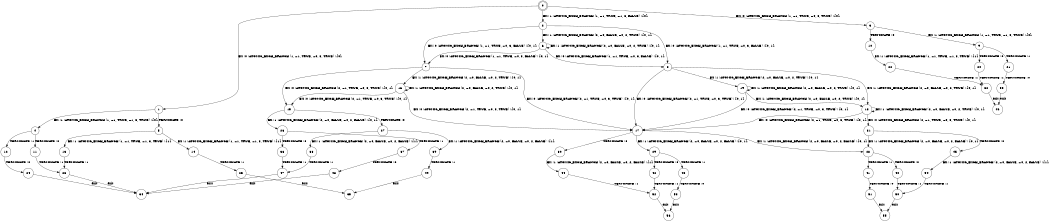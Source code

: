 digraph BCG {
size = "7, 10.5";
center = TRUE;
node [shape = circle];
0 [peripheries = 2];
0 -> 1 [label = "EX !0 !ATOMIC_EXCH_BRANCH (1, +1, TRUE, +0, 3, TRUE) !{0}"];
0 -> 2 [label = "EX !1 !ATOMIC_EXCH_BRANCH (1, +1, TRUE, +1, 3, FALSE) !{0}"];
0 -> 3 [label = "EX !0 !ATOMIC_EXCH_BRANCH (1, +1, TRUE, +0, 3, TRUE) !{0}"];
1 -> 4 [label = "EX !1 !ATOMIC_EXCH_BRANCH (1, +1, TRUE, +1, 3, TRUE) !{0}"];
1 -> 5 [label = "TERMINATE !0"];
2 -> 6 [label = "EX !1 !ATOMIC_EXCH_BRANCH (2, +0, FALSE, +0, 2, TRUE) !{0, 1}"];
2 -> 7 [label = "EX !0 !ATOMIC_EXCH_BRANCH (1, +1, TRUE, +0, 3, FALSE) !{0, 1}"];
2 -> 8 [label = "EX !0 !ATOMIC_EXCH_BRANCH (1, +1, TRUE, +0, 3, FALSE) !{0, 1}"];
3 -> 9 [label = "EX !1 !ATOMIC_EXCH_BRANCH (1, +1, TRUE, +1, 3, TRUE) !{0}"];
3 -> 10 [label = "TERMINATE !0"];
4 -> 11 [label = "TERMINATE !0"];
4 -> 12 [label = "TERMINATE !1"];
5 -> 13 [label = "EX !1 !ATOMIC_EXCH_BRANCH (1, +1, TRUE, +1, 3, TRUE) !{1}"];
5 -> 14 [label = "EX !1 !ATOMIC_EXCH_BRANCH (1, +1, TRUE, +1, 3, TRUE) !{1}"];
6 -> 6 [label = "EX !1 !ATOMIC_EXCH_BRANCH (2, +0, FALSE, +0, 2, TRUE) !{0, 1}"];
6 -> 7 [label = "EX !0 !ATOMIC_EXCH_BRANCH (1, +1, TRUE, +0, 3, FALSE) !{0, 1}"];
6 -> 8 [label = "EX !0 !ATOMIC_EXCH_BRANCH (1, +1, TRUE, +0, 3, FALSE) !{0, 1}"];
7 -> 15 [label = "EX !0 !ATOMIC_EXCH_BRANCH (2, +1, TRUE, +0, 3, TRUE) !{0, 1}"];
7 -> 16 [label = "EX !1 !ATOMIC_EXCH_BRANCH (2, +0, FALSE, +0, 2, TRUE) !{0, 1}"];
7 -> 17 [label = "EX !0 !ATOMIC_EXCH_BRANCH (2, +1, TRUE, +0, 3, TRUE) !{0, 1}"];
8 -> 18 [label = "EX !1 !ATOMIC_EXCH_BRANCH (2, +0, FALSE, +0, 2, TRUE) !{0, 1}"];
8 -> 17 [label = "EX !0 !ATOMIC_EXCH_BRANCH (2, +1, TRUE, +0, 3, TRUE) !{0, 1}"];
8 -> 19 [label = "EX !1 !ATOMIC_EXCH_BRANCH (2, +0, FALSE, +0, 2, TRUE) !{0, 1}"];
9 -> 20 [label = "TERMINATE !0"];
9 -> 21 [label = "TERMINATE !1"];
10 -> 22 [label = "EX !1 !ATOMIC_EXCH_BRANCH (1, +1, TRUE, +1, 3, TRUE) !{1}"];
11 -> 23 [label = "TERMINATE !1"];
12 -> 24 [label = "TERMINATE !0"];
13 -> 23 [label = "TERMINATE !1"];
14 -> 25 [label = "TERMINATE !1"];
15 -> 26 [label = "EX !1 !ATOMIC_EXCH_BRANCH (2, +0, FALSE, +0, 2, FALSE) !{0, 1}"];
15 -> 27 [label = "TERMINATE !0"];
16 -> 15 [label = "EX !0 !ATOMIC_EXCH_BRANCH (2, +1, TRUE, +0, 3, TRUE) !{0, 1}"];
16 -> 16 [label = "EX !1 !ATOMIC_EXCH_BRANCH (2, +0, FALSE, +0, 2, TRUE) !{0, 1}"];
16 -> 17 [label = "EX !0 !ATOMIC_EXCH_BRANCH (2, +1, TRUE, +0, 3, TRUE) !{0, 1}"];
17 -> 28 [label = "EX !1 !ATOMIC_EXCH_BRANCH (2, +0, FALSE, +0, 2, FALSE) !{0, 1}"];
17 -> 29 [label = "EX !1 !ATOMIC_EXCH_BRANCH (2, +0, FALSE, +0, 2, FALSE) !{0, 1}"];
17 -> 30 [label = "TERMINATE !0"];
18 -> 31 [label = "EX !0 !ATOMIC_EXCH_BRANCH (2, +1, TRUE, +0, 3, TRUE) !{0, 1}"];
18 -> 18 [label = "EX !1 !ATOMIC_EXCH_BRANCH (2, +0, FALSE, +0, 2, TRUE) !{0, 1}"];
18 -> 17 [label = "EX !0 !ATOMIC_EXCH_BRANCH (2, +1, TRUE, +0, 3, TRUE) !{0, 1}"];
19 -> 18 [label = "EX !1 !ATOMIC_EXCH_BRANCH (2, +0, FALSE, +0, 2, TRUE) !{0, 1}"];
19 -> 17 [label = "EX !0 !ATOMIC_EXCH_BRANCH (2, +1, TRUE, +0, 3, TRUE) !{0, 1}"];
19 -> 19 [label = "EX !1 !ATOMIC_EXCH_BRANCH (2, +0, FALSE, +0, 2, TRUE) !{0, 1}"];
20 -> 32 [label = "TERMINATE !1"];
21 -> 33 [label = "TERMINATE !0"];
22 -> 32 [label = "TERMINATE !1"];
23 -> 34 [label = "exit"];
24 -> 34 [label = "exit"];
25 -> 35 [label = "exit"];
26 -> 36 [label = "TERMINATE !0"];
26 -> 37 [label = "TERMINATE !1"];
27 -> 38 [label = "EX !1 !ATOMIC_EXCH_BRANCH (2, +0, FALSE, +0, 2, FALSE) !{1}"];
27 -> 39 [label = "EX !1 !ATOMIC_EXCH_BRANCH (2, +0, FALSE, +0, 2, FALSE) !{1}"];
28 -> 40 [label = "TERMINATE !0"];
28 -> 41 [label = "TERMINATE !1"];
29 -> 42 [label = "TERMINATE !0"];
29 -> 43 [label = "TERMINATE !1"];
30 -> 44 [label = "EX !1 !ATOMIC_EXCH_BRANCH (2, +0, FALSE, +0, 2, FALSE) !{1}"];
31 -> 28 [label = "EX !1 !ATOMIC_EXCH_BRANCH (2, +0, FALSE, +0, 2, FALSE) !{0, 1}"];
31 -> 45 [label = "TERMINATE !0"];
32 -> 46 [label = "exit"];
33 -> 46 [label = "exit"];
36 -> 47 [label = "TERMINATE !1"];
37 -> 48 [label = "TERMINATE !0"];
38 -> 47 [label = "TERMINATE !1"];
39 -> 49 [label = "TERMINATE !1"];
40 -> 50 [label = "TERMINATE !1"];
41 -> 51 [label = "TERMINATE !0"];
42 -> 52 [label = "TERMINATE !1"];
43 -> 53 [label = "TERMINATE !0"];
44 -> 52 [label = "TERMINATE !1"];
45 -> 54 [label = "EX !1 !ATOMIC_EXCH_BRANCH (2, +0, FALSE, +0, 2, FALSE) !{1}"];
47 -> 34 [label = "exit"];
48 -> 34 [label = "exit"];
49 -> 35 [label = "exit"];
50 -> 55 [label = "exit"];
51 -> 55 [label = "exit"];
52 -> 56 [label = "exit"];
53 -> 56 [label = "exit"];
54 -> 50 [label = "TERMINATE !1"];
}
